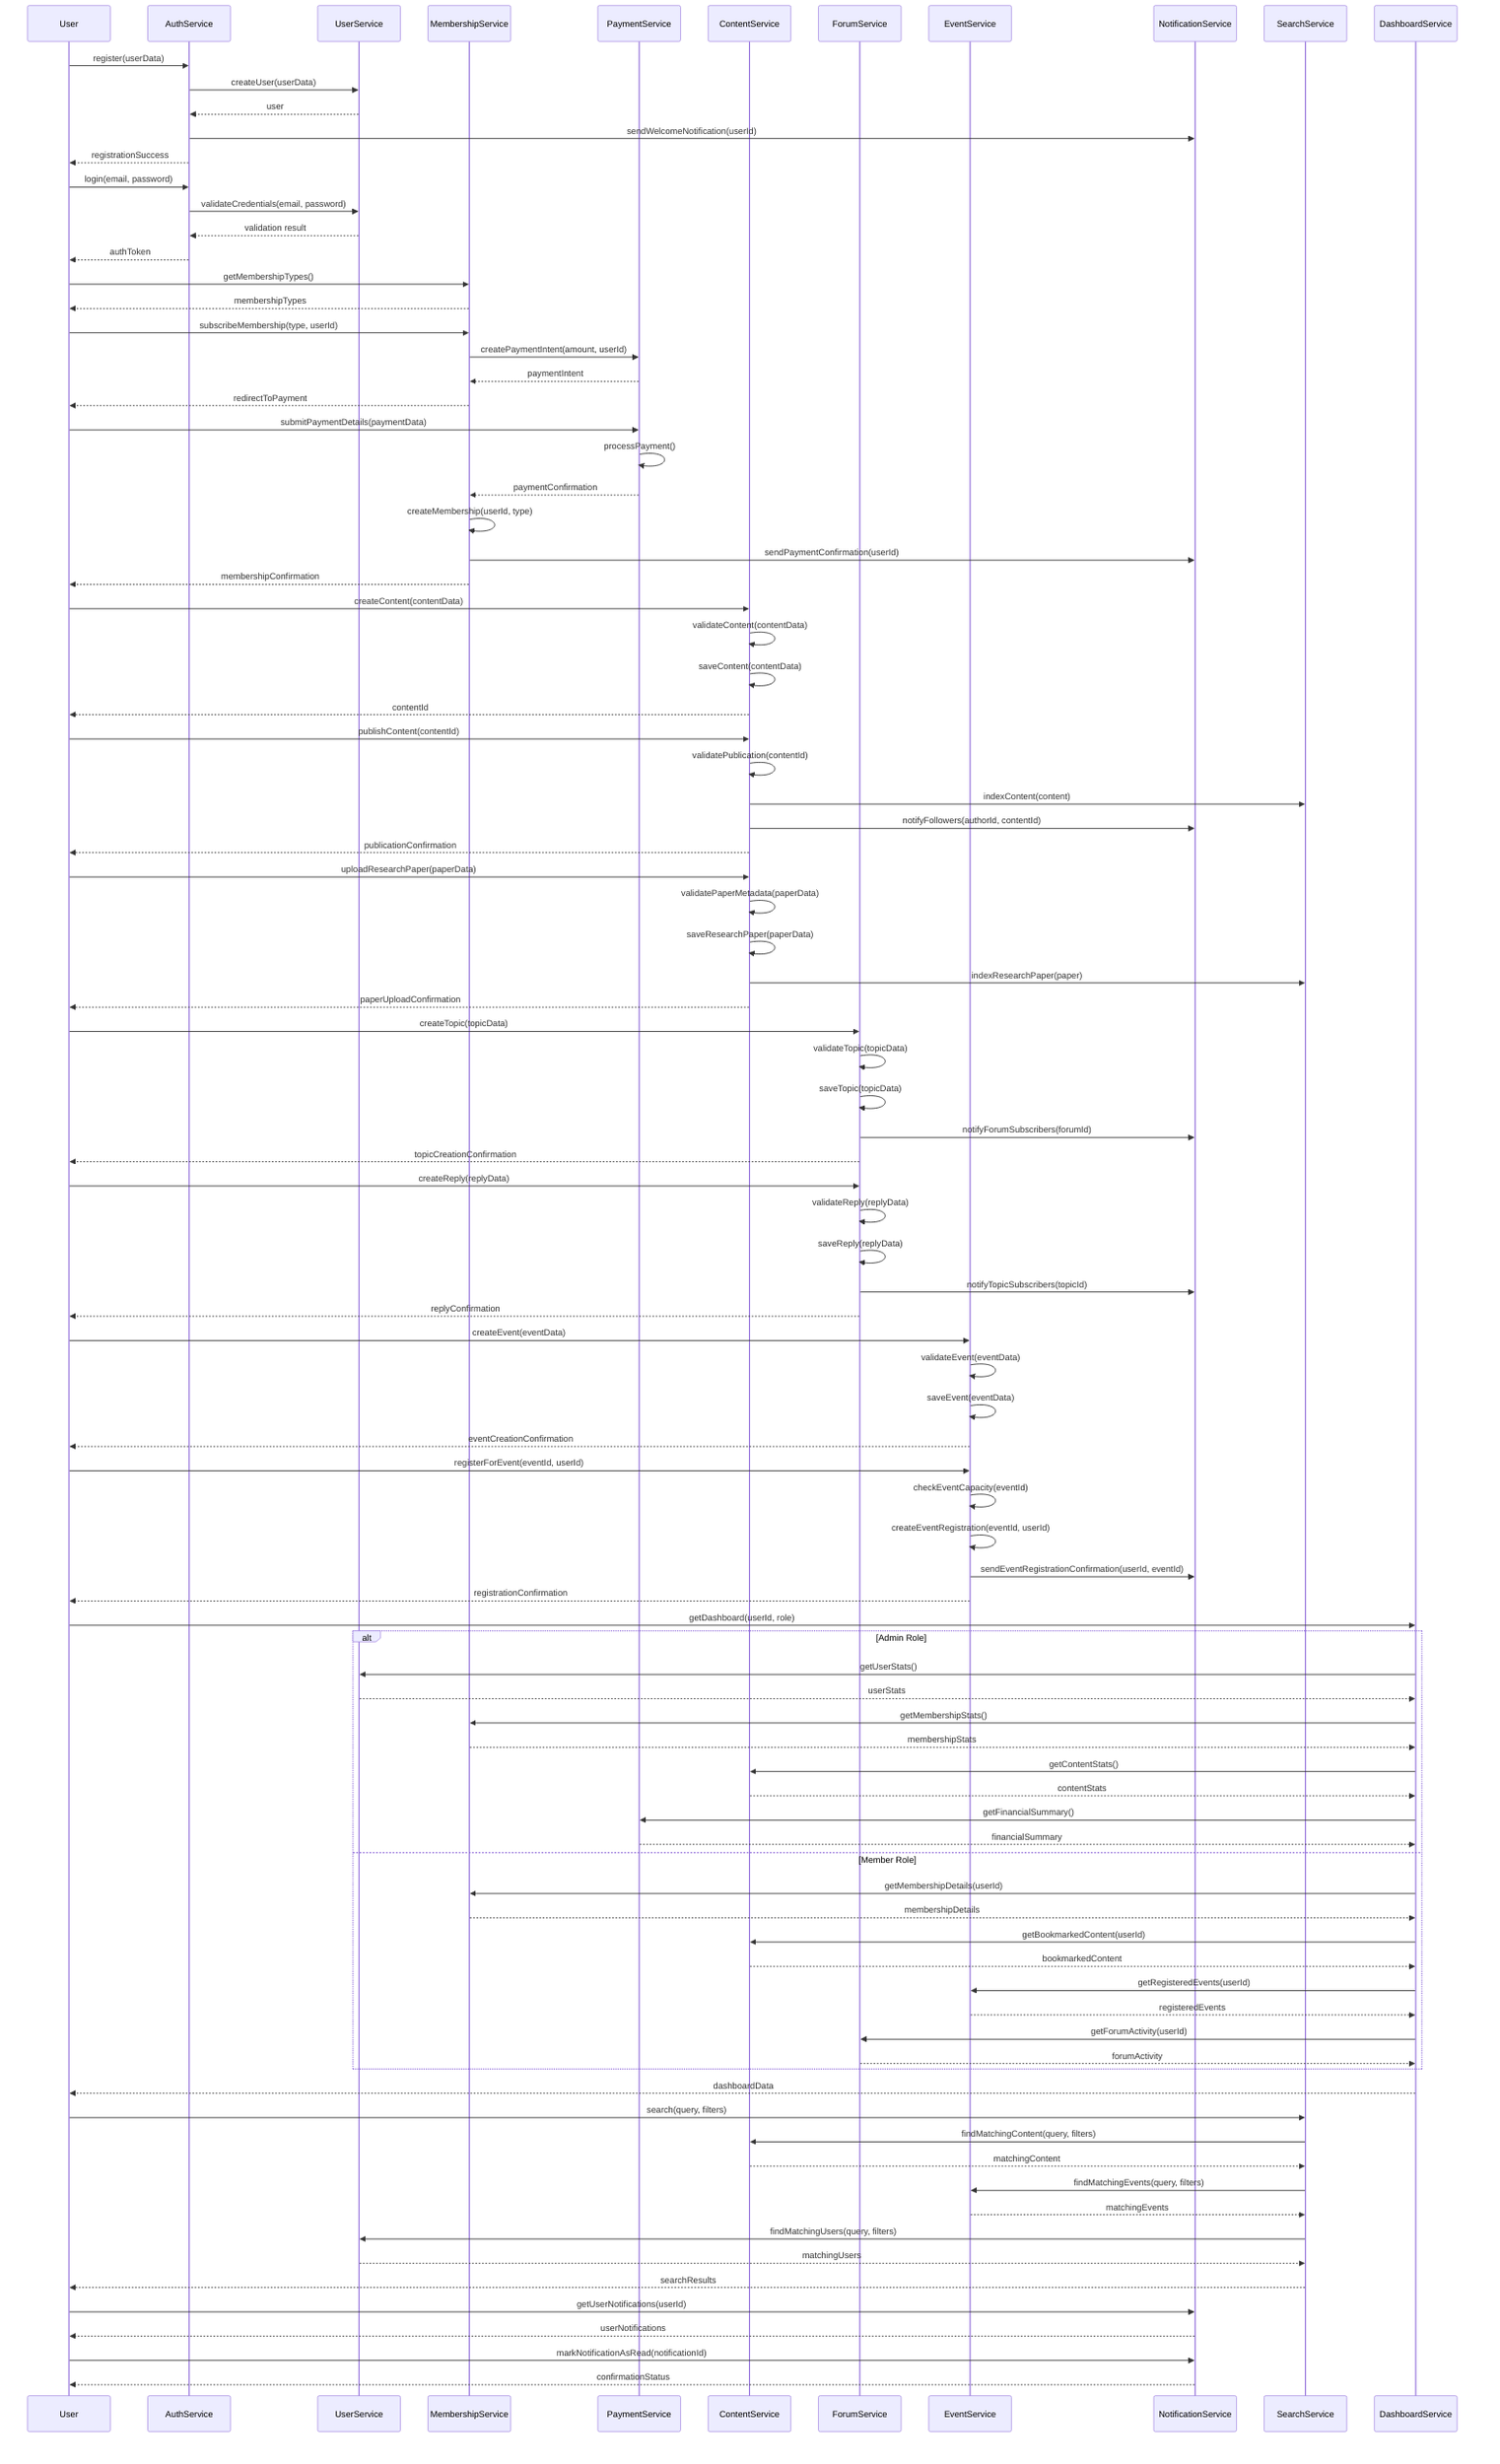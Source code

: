 sequenceDiagram
    participant User
    participant AuthService
    participant UserService
    participant MembershipService
    participant PaymentService
    participant ContentService
    participant ForumService
    participant EventService
    participant NotificationService
    participant SearchService
    participant DashboardService

    %% User Registration and Authentication Flow
    User->>AuthService: register(userData)
    AuthService->>UserService: createUser(userData)
    UserService-->>AuthService: user
    AuthService->>NotificationService: sendWelcomeNotification(userId)
    AuthService-->>User: registrationSuccess

    User->>AuthService: login(email, password)
    AuthService->>UserService: validateCredentials(email, password)
    UserService-->>AuthService: validation result
    AuthService-->>User: authToken

    %% Membership Subscription Flow
    User->>MembershipService: getMembershipTypes()
    MembershipService-->>User: membershipTypes
    User->>MembershipService: subscribeMembership(type, userId)
    MembershipService->>PaymentService: createPaymentIntent(amount, userId)
    PaymentService-->>MembershipService: paymentIntent
    MembershipService-->>User: redirectToPayment
    User->>PaymentService: submitPaymentDetails(paymentData)
    PaymentService->>PaymentService: processPayment()
    PaymentService-->>MembershipService: paymentConfirmation
    MembershipService->>MembershipService: createMembership(userId, type)
    MembershipService->>NotificationService: sendPaymentConfirmation(userId)
    MembershipService-->>User: membershipConfirmation

    %% Content Creation and Publication Flow
    User->>ContentService: createContent(contentData)
    ContentService->>ContentService: validateContent(contentData)
    ContentService->>ContentService: saveContent(contentData)
    ContentService-->>User: contentId
    User->>ContentService: publishContent(contentId)
    ContentService->>ContentService: validatePublication(contentId)
    ContentService->>SearchService: indexContent(content)
    ContentService->>NotificationService: notifyFollowers(authorId, contentId)
    ContentService-->>User: publicationConfirmation

    %% Research Paper Upload Flow
    User->>ContentService: uploadResearchPaper(paperData)
    ContentService->>ContentService: validatePaperMetadata(paperData)
    ContentService->>ContentService: saveResearchPaper(paperData)
    ContentService->>SearchService: indexResearchPaper(paper)
    ContentService-->>User: paperUploadConfirmation

    %% Forum Interaction Flow
    User->>ForumService: createTopic(topicData)
    ForumService->>ForumService: validateTopic(topicData)
    ForumService->>ForumService: saveTopic(topicData)
    ForumService->>NotificationService: notifyForumSubscribers(forumId)
    ForumService-->>User: topicCreationConfirmation

    User->>ForumService: createReply(replyData)
    ForumService->>ForumService: validateReply(replyData)
    ForumService->>ForumService: saveReply(replyData)
    ForumService->>NotificationService: notifyTopicSubscribers(topicId)
    ForumService-->>User: replyConfirmation

    %% Event Management Flow
    User->>EventService: createEvent(eventData)
    EventService->>EventService: validateEvent(eventData)
    EventService->>EventService: saveEvent(eventData)
    EventService-->>User: eventCreationConfirmation

    User->>EventService: registerForEvent(eventId, userId)
    EventService->>EventService: checkEventCapacity(eventId)
    EventService->>EventService: createEventRegistration(eventId, userId)
    EventService->>NotificationService: sendEventRegistrationConfirmation(userId, eventId)
    EventService-->>User: registrationConfirmation

    %% Dashboard View Flow
    User->>DashboardService: getDashboard(userId, role)
    alt Admin Role
        DashboardService->>UserService: getUserStats()
        UserService-->>DashboardService: userStats
        DashboardService->>MembershipService: getMembershipStats()
        MembershipService-->>DashboardService: membershipStats
        DashboardService->>ContentService: getContentStats()
        ContentService-->>DashboardService: contentStats
        DashboardService->>PaymentService: getFinancialSummary()
        PaymentService-->>DashboardService: financialSummary
    else Member Role
        DashboardService->>MembershipService: getMembershipDetails(userId)
        MembershipService-->>DashboardService: membershipDetails
        DashboardService->>ContentService: getBookmarkedContent(userId)
        ContentService-->>DashboardService: bookmarkedContent
        DashboardService->>EventService: getRegisteredEvents(userId)
        EventService-->>DashboardService: registeredEvents
        DashboardService->>ForumService: getForumActivity(userId)
        ForumService-->>DashboardService: forumActivity
    end
    DashboardService-->>User: dashboardData

    %% Search Flow
    User->>SearchService: search(query, filters)
    SearchService->>ContentService: findMatchingContent(query, filters)
    ContentService-->>SearchService: matchingContent
    SearchService->>EventService: findMatchingEvents(query, filters)
    EventService-->>SearchService: matchingEvents
    SearchService->>UserService: findMatchingUsers(query, filters)
    UserService-->>SearchService: matchingUsers
    SearchService-->>User: searchResults

    %% Notification Flow
    User->>NotificationService: getUserNotifications(userId)
    NotificationService-->>User: userNotifications
    User->>NotificationService: markNotificationAsRead(notificationId)
    NotificationService-->>User: confirmationStatus